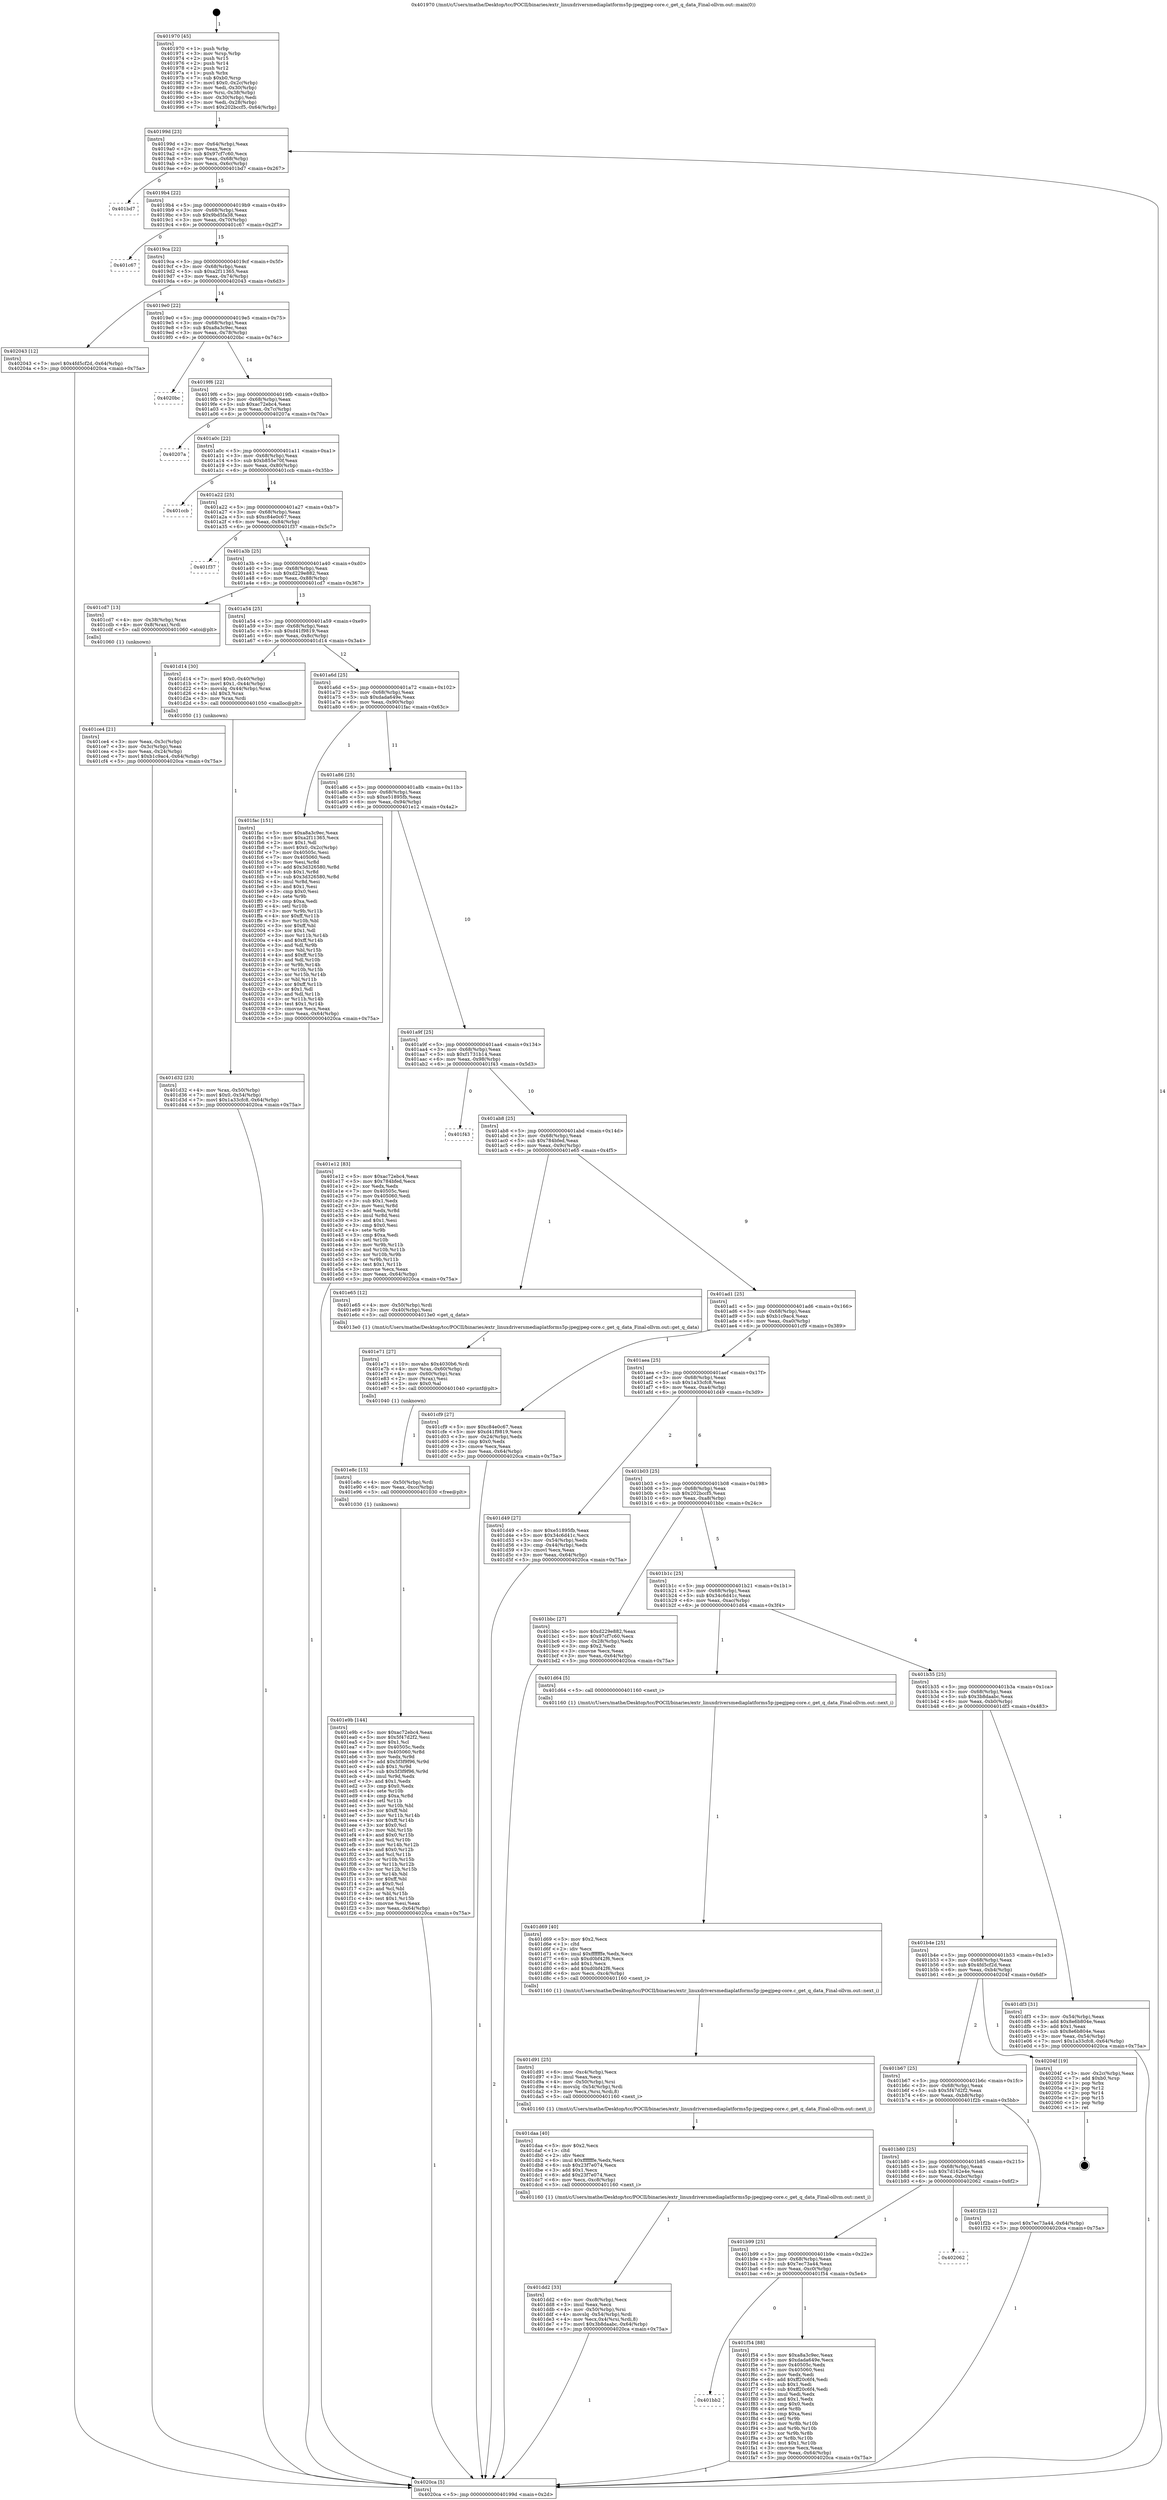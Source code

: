 digraph "0x401970" {
  label = "0x401970 (/mnt/c/Users/mathe/Desktop/tcc/POCII/binaries/extr_linuxdriversmediaplatforms5p-jpegjpeg-core.c_get_q_data_Final-ollvm.out::main(0))"
  labelloc = "t"
  node[shape=record]

  Entry [label="",width=0.3,height=0.3,shape=circle,fillcolor=black,style=filled]
  "0x40199d" [label="{
     0x40199d [23]\l
     | [instrs]\l
     &nbsp;&nbsp;0x40199d \<+3\>: mov -0x64(%rbp),%eax\l
     &nbsp;&nbsp;0x4019a0 \<+2\>: mov %eax,%ecx\l
     &nbsp;&nbsp;0x4019a2 \<+6\>: sub $0x97cf7c60,%ecx\l
     &nbsp;&nbsp;0x4019a8 \<+3\>: mov %eax,-0x68(%rbp)\l
     &nbsp;&nbsp;0x4019ab \<+3\>: mov %ecx,-0x6c(%rbp)\l
     &nbsp;&nbsp;0x4019ae \<+6\>: je 0000000000401bd7 \<main+0x267\>\l
  }"]
  "0x401bd7" [label="{
     0x401bd7\l
  }", style=dashed]
  "0x4019b4" [label="{
     0x4019b4 [22]\l
     | [instrs]\l
     &nbsp;&nbsp;0x4019b4 \<+5\>: jmp 00000000004019b9 \<main+0x49\>\l
     &nbsp;&nbsp;0x4019b9 \<+3\>: mov -0x68(%rbp),%eax\l
     &nbsp;&nbsp;0x4019bc \<+5\>: sub $0x9bd5fa38,%eax\l
     &nbsp;&nbsp;0x4019c1 \<+3\>: mov %eax,-0x70(%rbp)\l
     &nbsp;&nbsp;0x4019c4 \<+6\>: je 0000000000401c67 \<main+0x2f7\>\l
  }"]
  Exit [label="",width=0.3,height=0.3,shape=circle,fillcolor=black,style=filled,peripheries=2]
  "0x401c67" [label="{
     0x401c67\l
  }", style=dashed]
  "0x4019ca" [label="{
     0x4019ca [22]\l
     | [instrs]\l
     &nbsp;&nbsp;0x4019ca \<+5\>: jmp 00000000004019cf \<main+0x5f\>\l
     &nbsp;&nbsp;0x4019cf \<+3\>: mov -0x68(%rbp),%eax\l
     &nbsp;&nbsp;0x4019d2 \<+5\>: sub $0xa2f11365,%eax\l
     &nbsp;&nbsp;0x4019d7 \<+3\>: mov %eax,-0x74(%rbp)\l
     &nbsp;&nbsp;0x4019da \<+6\>: je 0000000000402043 \<main+0x6d3\>\l
  }"]
  "0x401bb2" [label="{
     0x401bb2\l
  }", style=dashed]
  "0x402043" [label="{
     0x402043 [12]\l
     | [instrs]\l
     &nbsp;&nbsp;0x402043 \<+7\>: movl $0x4fd5cf2d,-0x64(%rbp)\l
     &nbsp;&nbsp;0x40204a \<+5\>: jmp 00000000004020ca \<main+0x75a\>\l
  }"]
  "0x4019e0" [label="{
     0x4019e0 [22]\l
     | [instrs]\l
     &nbsp;&nbsp;0x4019e0 \<+5\>: jmp 00000000004019e5 \<main+0x75\>\l
     &nbsp;&nbsp;0x4019e5 \<+3\>: mov -0x68(%rbp),%eax\l
     &nbsp;&nbsp;0x4019e8 \<+5\>: sub $0xa8a3c9ec,%eax\l
     &nbsp;&nbsp;0x4019ed \<+3\>: mov %eax,-0x78(%rbp)\l
     &nbsp;&nbsp;0x4019f0 \<+6\>: je 00000000004020bc \<main+0x74c\>\l
  }"]
  "0x401f54" [label="{
     0x401f54 [88]\l
     | [instrs]\l
     &nbsp;&nbsp;0x401f54 \<+5\>: mov $0xa8a3c9ec,%eax\l
     &nbsp;&nbsp;0x401f59 \<+5\>: mov $0xdada649e,%ecx\l
     &nbsp;&nbsp;0x401f5e \<+7\>: mov 0x40505c,%edx\l
     &nbsp;&nbsp;0x401f65 \<+7\>: mov 0x405060,%esi\l
     &nbsp;&nbsp;0x401f6c \<+2\>: mov %edx,%edi\l
     &nbsp;&nbsp;0x401f6e \<+6\>: add $0xff20c6f4,%edi\l
     &nbsp;&nbsp;0x401f74 \<+3\>: sub $0x1,%edi\l
     &nbsp;&nbsp;0x401f77 \<+6\>: sub $0xff20c6f4,%edi\l
     &nbsp;&nbsp;0x401f7d \<+3\>: imul %edi,%edx\l
     &nbsp;&nbsp;0x401f80 \<+3\>: and $0x1,%edx\l
     &nbsp;&nbsp;0x401f83 \<+3\>: cmp $0x0,%edx\l
     &nbsp;&nbsp;0x401f86 \<+4\>: sete %r8b\l
     &nbsp;&nbsp;0x401f8a \<+3\>: cmp $0xa,%esi\l
     &nbsp;&nbsp;0x401f8d \<+4\>: setl %r9b\l
     &nbsp;&nbsp;0x401f91 \<+3\>: mov %r8b,%r10b\l
     &nbsp;&nbsp;0x401f94 \<+3\>: and %r9b,%r10b\l
     &nbsp;&nbsp;0x401f97 \<+3\>: xor %r9b,%r8b\l
     &nbsp;&nbsp;0x401f9a \<+3\>: or %r8b,%r10b\l
     &nbsp;&nbsp;0x401f9d \<+4\>: test $0x1,%r10b\l
     &nbsp;&nbsp;0x401fa1 \<+3\>: cmovne %ecx,%eax\l
     &nbsp;&nbsp;0x401fa4 \<+3\>: mov %eax,-0x64(%rbp)\l
     &nbsp;&nbsp;0x401fa7 \<+5\>: jmp 00000000004020ca \<main+0x75a\>\l
  }"]
  "0x4020bc" [label="{
     0x4020bc\l
  }", style=dashed]
  "0x4019f6" [label="{
     0x4019f6 [22]\l
     | [instrs]\l
     &nbsp;&nbsp;0x4019f6 \<+5\>: jmp 00000000004019fb \<main+0x8b\>\l
     &nbsp;&nbsp;0x4019fb \<+3\>: mov -0x68(%rbp),%eax\l
     &nbsp;&nbsp;0x4019fe \<+5\>: sub $0xac72ebc4,%eax\l
     &nbsp;&nbsp;0x401a03 \<+3\>: mov %eax,-0x7c(%rbp)\l
     &nbsp;&nbsp;0x401a06 \<+6\>: je 000000000040207a \<main+0x70a\>\l
  }"]
  "0x401b99" [label="{
     0x401b99 [25]\l
     | [instrs]\l
     &nbsp;&nbsp;0x401b99 \<+5\>: jmp 0000000000401b9e \<main+0x22e\>\l
     &nbsp;&nbsp;0x401b9e \<+3\>: mov -0x68(%rbp),%eax\l
     &nbsp;&nbsp;0x401ba1 \<+5\>: sub $0x7ec73a44,%eax\l
     &nbsp;&nbsp;0x401ba6 \<+6\>: mov %eax,-0xc0(%rbp)\l
     &nbsp;&nbsp;0x401bac \<+6\>: je 0000000000401f54 \<main+0x5e4\>\l
  }"]
  "0x40207a" [label="{
     0x40207a\l
  }", style=dashed]
  "0x401a0c" [label="{
     0x401a0c [22]\l
     | [instrs]\l
     &nbsp;&nbsp;0x401a0c \<+5\>: jmp 0000000000401a11 \<main+0xa1\>\l
     &nbsp;&nbsp;0x401a11 \<+3\>: mov -0x68(%rbp),%eax\l
     &nbsp;&nbsp;0x401a14 \<+5\>: sub $0xb855e70f,%eax\l
     &nbsp;&nbsp;0x401a19 \<+3\>: mov %eax,-0x80(%rbp)\l
     &nbsp;&nbsp;0x401a1c \<+6\>: je 0000000000401ccb \<main+0x35b\>\l
  }"]
  "0x402062" [label="{
     0x402062\l
  }", style=dashed]
  "0x401ccb" [label="{
     0x401ccb\l
  }", style=dashed]
  "0x401a22" [label="{
     0x401a22 [25]\l
     | [instrs]\l
     &nbsp;&nbsp;0x401a22 \<+5\>: jmp 0000000000401a27 \<main+0xb7\>\l
     &nbsp;&nbsp;0x401a27 \<+3\>: mov -0x68(%rbp),%eax\l
     &nbsp;&nbsp;0x401a2a \<+5\>: sub $0xc84e0c67,%eax\l
     &nbsp;&nbsp;0x401a2f \<+6\>: mov %eax,-0x84(%rbp)\l
     &nbsp;&nbsp;0x401a35 \<+6\>: je 0000000000401f37 \<main+0x5c7\>\l
  }"]
  "0x401b80" [label="{
     0x401b80 [25]\l
     | [instrs]\l
     &nbsp;&nbsp;0x401b80 \<+5\>: jmp 0000000000401b85 \<main+0x215\>\l
     &nbsp;&nbsp;0x401b85 \<+3\>: mov -0x68(%rbp),%eax\l
     &nbsp;&nbsp;0x401b88 \<+5\>: sub $0x7d162e4e,%eax\l
     &nbsp;&nbsp;0x401b8d \<+6\>: mov %eax,-0xbc(%rbp)\l
     &nbsp;&nbsp;0x401b93 \<+6\>: je 0000000000402062 \<main+0x6f2\>\l
  }"]
  "0x401f37" [label="{
     0x401f37\l
  }", style=dashed]
  "0x401a3b" [label="{
     0x401a3b [25]\l
     | [instrs]\l
     &nbsp;&nbsp;0x401a3b \<+5\>: jmp 0000000000401a40 \<main+0xd0\>\l
     &nbsp;&nbsp;0x401a40 \<+3\>: mov -0x68(%rbp),%eax\l
     &nbsp;&nbsp;0x401a43 \<+5\>: sub $0xd229e882,%eax\l
     &nbsp;&nbsp;0x401a48 \<+6\>: mov %eax,-0x88(%rbp)\l
     &nbsp;&nbsp;0x401a4e \<+6\>: je 0000000000401cd7 \<main+0x367\>\l
  }"]
  "0x401f2b" [label="{
     0x401f2b [12]\l
     | [instrs]\l
     &nbsp;&nbsp;0x401f2b \<+7\>: movl $0x7ec73a44,-0x64(%rbp)\l
     &nbsp;&nbsp;0x401f32 \<+5\>: jmp 00000000004020ca \<main+0x75a\>\l
  }"]
  "0x401cd7" [label="{
     0x401cd7 [13]\l
     | [instrs]\l
     &nbsp;&nbsp;0x401cd7 \<+4\>: mov -0x38(%rbp),%rax\l
     &nbsp;&nbsp;0x401cdb \<+4\>: mov 0x8(%rax),%rdi\l
     &nbsp;&nbsp;0x401cdf \<+5\>: call 0000000000401060 \<atoi@plt\>\l
     | [calls]\l
     &nbsp;&nbsp;0x401060 \{1\} (unknown)\l
  }"]
  "0x401a54" [label="{
     0x401a54 [25]\l
     | [instrs]\l
     &nbsp;&nbsp;0x401a54 \<+5\>: jmp 0000000000401a59 \<main+0xe9\>\l
     &nbsp;&nbsp;0x401a59 \<+3\>: mov -0x68(%rbp),%eax\l
     &nbsp;&nbsp;0x401a5c \<+5\>: sub $0xd41f9819,%eax\l
     &nbsp;&nbsp;0x401a61 \<+6\>: mov %eax,-0x8c(%rbp)\l
     &nbsp;&nbsp;0x401a67 \<+6\>: je 0000000000401d14 \<main+0x3a4\>\l
  }"]
  "0x401b67" [label="{
     0x401b67 [25]\l
     | [instrs]\l
     &nbsp;&nbsp;0x401b67 \<+5\>: jmp 0000000000401b6c \<main+0x1fc\>\l
     &nbsp;&nbsp;0x401b6c \<+3\>: mov -0x68(%rbp),%eax\l
     &nbsp;&nbsp;0x401b6f \<+5\>: sub $0x5f47d2f2,%eax\l
     &nbsp;&nbsp;0x401b74 \<+6\>: mov %eax,-0xb8(%rbp)\l
     &nbsp;&nbsp;0x401b7a \<+6\>: je 0000000000401f2b \<main+0x5bb\>\l
  }"]
  "0x401d14" [label="{
     0x401d14 [30]\l
     | [instrs]\l
     &nbsp;&nbsp;0x401d14 \<+7\>: movl $0x0,-0x40(%rbp)\l
     &nbsp;&nbsp;0x401d1b \<+7\>: movl $0x1,-0x44(%rbp)\l
     &nbsp;&nbsp;0x401d22 \<+4\>: movslq -0x44(%rbp),%rax\l
     &nbsp;&nbsp;0x401d26 \<+4\>: shl $0x3,%rax\l
     &nbsp;&nbsp;0x401d2a \<+3\>: mov %rax,%rdi\l
     &nbsp;&nbsp;0x401d2d \<+5\>: call 0000000000401050 \<malloc@plt\>\l
     | [calls]\l
     &nbsp;&nbsp;0x401050 \{1\} (unknown)\l
  }"]
  "0x401a6d" [label="{
     0x401a6d [25]\l
     | [instrs]\l
     &nbsp;&nbsp;0x401a6d \<+5\>: jmp 0000000000401a72 \<main+0x102\>\l
     &nbsp;&nbsp;0x401a72 \<+3\>: mov -0x68(%rbp),%eax\l
     &nbsp;&nbsp;0x401a75 \<+5\>: sub $0xdada649e,%eax\l
     &nbsp;&nbsp;0x401a7a \<+6\>: mov %eax,-0x90(%rbp)\l
     &nbsp;&nbsp;0x401a80 \<+6\>: je 0000000000401fac \<main+0x63c\>\l
  }"]
  "0x40204f" [label="{
     0x40204f [19]\l
     | [instrs]\l
     &nbsp;&nbsp;0x40204f \<+3\>: mov -0x2c(%rbp),%eax\l
     &nbsp;&nbsp;0x402052 \<+7\>: add $0xb0,%rsp\l
     &nbsp;&nbsp;0x402059 \<+1\>: pop %rbx\l
     &nbsp;&nbsp;0x40205a \<+2\>: pop %r12\l
     &nbsp;&nbsp;0x40205c \<+2\>: pop %r14\l
     &nbsp;&nbsp;0x40205e \<+2\>: pop %r15\l
     &nbsp;&nbsp;0x402060 \<+1\>: pop %rbp\l
     &nbsp;&nbsp;0x402061 \<+1\>: ret\l
  }"]
  "0x401fac" [label="{
     0x401fac [151]\l
     | [instrs]\l
     &nbsp;&nbsp;0x401fac \<+5\>: mov $0xa8a3c9ec,%eax\l
     &nbsp;&nbsp;0x401fb1 \<+5\>: mov $0xa2f11365,%ecx\l
     &nbsp;&nbsp;0x401fb6 \<+2\>: mov $0x1,%dl\l
     &nbsp;&nbsp;0x401fb8 \<+7\>: movl $0x0,-0x2c(%rbp)\l
     &nbsp;&nbsp;0x401fbf \<+7\>: mov 0x40505c,%esi\l
     &nbsp;&nbsp;0x401fc6 \<+7\>: mov 0x405060,%edi\l
     &nbsp;&nbsp;0x401fcd \<+3\>: mov %esi,%r8d\l
     &nbsp;&nbsp;0x401fd0 \<+7\>: add $0x3d326580,%r8d\l
     &nbsp;&nbsp;0x401fd7 \<+4\>: sub $0x1,%r8d\l
     &nbsp;&nbsp;0x401fdb \<+7\>: sub $0x3d326580,%r8d\l
     &nbsp;&nbsp;0x401fe2 \<+4\>: imul %r8d,%esi\l
     &nbsp;&nbsp;0x401fe6 \<+3\>: and $0x1,%esi\l
     &nbsp;&nbsp;0x401fe9 \<+3\>: cmp $0x0,%esi\l
     &nbsp;&nbsp;0x401fec \<+4\>: sete %r9b\l
     &nbsp;&nbsp;0x401ff0 \<+3\>: cmp $0xa,%edi\l
     &nbsp;&nbsp;0x401ff3 \<+4\>: setl %r10b\l
     &nbsp;&nbsp;0x401ff7 \<+3\>: mov %r9b,%r11b\l
     &nbsp;&nbsp;0x401ffa \<+4\>: xor $0xff,%r11b\l
     &nbsp;&nbsp;0x401ffe \<+3\>: mov %r10b,%bl\l
     &nbsp;&nbsp;0x402001 \<+3\>: xor $0xff,%bl\l
     &nbsp;&nbsp;0x402004 \<+3\>: xor $0x1,%dl\l
     &nbsp;&nbsp;0x402007 \<+3\>: mov %r11b,%r14b\l
     &nbsp;&nbsp;0x40200a \<+4\>: and $0xff,%r14b\l
     &nbsp;&nbsp;0x40200e \<+3\>: and %dl,%r9b\l
     &nbsp;&nbsp;0x402011 \<+3\>: mov %bl,%r15b\l
     &nbsp;&nbsp;0x402014 \<+4\>: and $0xff,%r15b\l
     &nbsp;&nbsp;0x402018 \<+3\>: and %dl,%r10b\l
     &nbsp;&nbsp;0x40201b \<+3\>: or %r9b,%r14b\l
     &nbsp;&nbsp;0x40201e \<+3\>: or %r10b,%r15b\l
     &nbsp;&nbsp;0x402021 \<+3\>: xor %r15b,%r14b\l
     &nbsp;&nbsp;0x402024 \<+3\>: or %bl,%r11b\l
     &nbsp;&nbsp;0x402027 \<+4\>: xor $0xff,%r11b\l
     &nbsp;&nbsp;0x40202b \<+3\>: or $0x1,%dl\l
     &nbsp;&nbsp;0x40202e \<+3\>: and %dl,%r11b\l
     &nbsp;&nbsp;0x402031 \<+3\>: or %r11b,%r14b\l
     &nbsp;&nbsp;0x402034 \<+4\>: test $0x1,%r14b\l
     &nbsp;&nbsp;0x402038 \<+3\>: cmovne %ecx,%eax\l
     &nbsp;&nbsp;0x40203b \<+3\>: mov %eax,-0x64(%rbp)\l
     &nbsp;&nbsp;0x40203e \<+5\>: jmp 00000000004020ca \<main+0x75a\>\l
  }"]
  "0x401a86" [label="{
     0x401a86 [25]\l
     | [instrs]\l
     &nbsp;&nbsp;0x401a86 \<+5\>: jmp 0000000000401a8b \<main+0x11b\>\l
     &nbsp;&nbsp;0x401a8b \<+3\>: mov -0x68(%rbp),%eax\l
     &nbsp;&nbsp;0x401a8e \<+5\>: sub $0xe51895fb,%eax\l
     &nbsp;&nbsp;0x401a93 \<+6\>: mov %eax,-0x94(%rbp)\l
     &nbsp;&nbsp;0x401a99 \<+6\>: je 0000000000401e12 \<main+0x4a2\>\l
  }"]
  "0x401e9b" [label="{
     0x401e9b [144]\l
     | [instrs]\l
     &nbsp;&nbsp;0x401e9b \<+5\>: mov $0xac72ebc4,%eax\l
     &nbsp;&nbsp;0x401ea0 \<+5\>: mov $0x5f47d2f2,%esi\l
     &nbsp;&nbsp;0x401ea5 \<+2\>: mov $0x1,%cl\l
     &nbsp;&nbsp;0x401ea7 \<+7\>: mov 0x40505c,%edx\l
     &nbsp;&nbsp;0x401eae \<+8\>: mov 0x405060,%r8d\l
     &nbsp;&nbsp;0x401eb6 \<+3\>: mov %edx,%r9d\l
     &nbsp;&nbsp;0x401eb9 \<+7\>: add $0x5f3f9f96,%r9d\l
     &nbsp;&nbsp;0x401ec0 \<+4\>: sub $0x1,%r9d\l
     &nbsp;&nbsp;0x401ec4 \<+7\>: sub $0x5f3f9f96,%r9d\l
     &nbsp;&nbsp;0x401ecb \<+4\>: imul %r9d,%edx\l
     &nbsp;&nbsp;0x401ecf \<+3\>: and $0x1,%edx\l
     &nbsp;&nbsp;0x401ed2 \<+3\>: cmp $0x0,%edx\l
     &nbsp;&nbsp;0x401ed5 \<+4\>: sete %r10b\l
     &nbsp;&nbsp;0x401ed9 \<+4\>: cmp $0xa,%r8d\l
     &nbsp;&nbsp;0x401edd \<+4\>: setl %r11b\l
     &nbsp;&nbsp;0x401ee1 \<+3\>: mov %r10b,%bl\l
     &nbsp;&nbsp;0x401ee4 \<+3\>: xor $0xff,%bl\l
     &nbsp;&nbsp;0x401ee7 \<+3\>: mov %r11b,%r14b\l
     &nbsp;&nbsp;0x401eea \<+4\>: xor $0xff,%r14b\l
     &nbsp;&nbsp;0x401eee \<+3\>: xor $0x0,%cl\l
     &nbsp;&nbsp;0x401ef1 \<+3\>: mov %bl,%r15b\l
     &nbsp;&nbsp;0x401ef4 \<+4\>: and $0x0,%r15b\l
     &nbsp;&nbsp;0x401ef8 \<+3\>: and %cl,%r10b\l
     &nbsp;&nbsp;0x401efb \<+3\>: mov %r14b,%r12b\l
     &nbsp;&nbsp;0x401efe \<+4\>: and $0x0,%r12b\l
     &nbsp;&nbsp;0x401f02 \<+3\>: and %cl,%r11b\l
     &nbsp;&nbsp;0x401f05 \<+3\>: or %r10b,%r15b\l
     &nbsp;&nbsp;0x401f08 \<+3\>: or %r11b,%r12b\l
     &nbsp;&nbsp;0x401f0b \<+3\>: xor %r12b,%r15b\l
     &nbsp;&nbsp;0x401f0e \<+3\>: or %r14b,%bl\l
     &nbsp;&nbsp;0x401f11 \<+3\>: xor $0xff,%bl\l
     &nbsp;&nbsp;0x401f14 \<+3\>: or $0x0,%cl\l
     &nbsp;&nbsp;0x401f17 \<+2\>: and %cl,%bl\l
     &nbsp;&nbsp;0x401f19 \<+3\>: or %bl,%r15b\l
     &nbsp;&nbsp;0x401f1c \<+4\>: test $0x1,%r15b\l
     &nbsp;&nbsp;0x401f20 \<+3\>: cmovne %esi,%eax\l
     &nbsp;&nbsp;0x401f23 \<+3\>: mov %eax,-0x64(%rbp)\l
     &nbsp;&nbsp;0x401f26 \<+5\>: jmp 00000000004020ca \<main+0x75a\>\l
  }"]
  "0x401e12" [label="{
     0x401e12 [83]\l
     | [instrs]\l
     &nbsp;&nbsp;0x401e12 \<+5\>: mov $0xac72ebc4,%eax\l
     &nbsp;&nbsp;0x401e17 \<+5\>: mov $0x784bfed,%ecx\l
     &nbsp;&nbsp;0x401e1c \<+2\>: xor %edx,%edx\l
     &nbsp;&nbsp;0x401e1e \<+7\>: mov 0x40505c,%esi\l
     &nbsp;&nbsp;0x401e25 \<+7\>: mov 0x405060,%edi\l
     &nbsp;&nbsp;0x401e2c \<+3\>: sub $0x1,%edx\l
     &nbsp;&nbsp;0x401e2f \<+3\>: mov %esi,%r8d\l
     &nbsp;&nbsp;0x401e32 \<+3\>: add %edx,%r8d\l
     &nbsp;&nbsp;0x401e35 \<+4\>: imul %r8d,%esi\l
     &nbsp;&nbsp;0x401e39 \<+3\>: and $0x1,%esi\l
     &nbsp;&nbsp;0x401e3c \<+3\>: cmp $0x0,%esi\l
     &nbsp;&nbsp;0x401e3f \<+4\>: sete %r9b\l
     &nbsp;&nbsp;0x401e43 \<+3\>: cmp $0xa,%edi\l
     &nbsp;&nbsp;0x401e46 \<+4\>: setl %r10b\l
     &nbsp;&nbsp;0x401e4a \<+3\>: mov %r9b,%r11b\l
     &nbsp;&nbsp;0x401e4d \<+3\>: and %r10b,%r11b\l
     &nbsp;&nbsp;0x401e50 \<+3\>: xor %r10b,%r9b\l
     &nbsp;&nbsp;0x401e53 \<+3\>: or %r9b,%r11b\l
     &nbsp;&nbsp;0x401e56 \<+4\>: test $0x1,%r11b\l
     &nbsp;&nbsp;0x401e5a \<+3\>: cmovne %ecx,%eax\l
     &nbsp;&nbsp;0x401e5d \<+3\>: mov %eax,-0x64(%rbp)\l
     &nbsp;&nbsp;0x401e60 \<+5\>: jmp 00000000004020ca \<main+0x75a\>\l
  }"]
  "0x401a9f" [label="{
     0x401a9f [25]\l
     | [instrs]\l
     &nbsp;&nbsp;0x401a9f \<+5\>: jmp 0000000000401aa4 \<main+0x134\>\l
     &nbsp;&nbsp;0x401aa4 \<+3\>: mov -0x68(%rbp),%eax\l
     &nbsp;&nbsp;0x401aa7 \<+5\>: sub $0xf1731b14,%eax\l
     &nbsp;&nbsp;0x401aac \<+6\>: mov %eax,-0x98(%rbp)\l
     &nbsp;&nbsp;0x401ab2 \<+6\>: je 0000000000401f43 \<main+0x5d3\>\l
  }"]
  "0x401e8c" [label="{
     0x401e8c [15]\l
     | [instrs]\l
     &nbsp;&nbsp;0x401e8c \<+4\>: mov -0x50(%rbp),%rdi\l
     &nbsp;&nbsp;0x401e90 \<+6\>: mov %eax,-0xcc(%rbp)\l
     &nbsp;&nbsp;0x401e96 \<+5\>: call 0000000000401030 \<free@plt\>\l
     | [calls]\l
     &nbsp;&nbsp;0x401030 \{1\} (unknown)\l
  }"]
  "0x401f43" [label="{
     0x401f43\l
  }", style=dashed]
  "0x401ab8" [label="{
     0x401ab8 [25]\l
     | [instrs]\l
     &nbsp;&nbsp;0x401ab8 \<+5\>: jmp 0000000000401abd \<main+0x14d\>\l
     &nbsp;&nbsp;0x401abd \<+3\>: mov -0x68(%rbp),%eax\l
     &nbsp;&nbsp;0x401ac0 \<+5\>: sub $0x784bfed,%eax\l
     &nbsp;&nbsp;0x401ac5 \<+6\>: mov %eax,-0x9c(%rbp)\l
     &nbsp;&nbsp;0x401acb \<+6\>: je 0000000000401e65 \<main+0x4f5\>\l
  }"]
  "0x401e71" [label="{
     0x401e71 [27]\l
     | [instrs]\l
     &nbsp;&nbsp;0x401e71 \<+10\>: movabs $0x4030b6,%rdi\l
     &nbsp;&nbsp;0x401e7b \<+4\>: mov %rax,-0x60(%rbp)\l
     &nbsp;&nbsp;0x401e7f \<+4\>: mov -0x60(%rbp),%rax\l
     &nbsp;&nbsp;0x401e83 \<+2\>: mov (%rax),%esi\l
     &nbsp;&nbsp;0x401e85 \<+2\>: mov $0x0,%al\l
     &nbsp;&nbsp;0x401e87 \<+5\>: call 0000000000401040 \<printf@plt\>\l
     | [calls]\l
     &nbsp;&nbsp;0x401040 \{1\} (unknown)\l
  }"]
  "0x401e65" [label="{
     0x401e65 [12]\l
     | [instrs]\l
     &nbsp;&nbsp;0x401e65 \<+4\>: mov -0x50(%rbp),%rdi\l
     &nbsp;&nbsp;0x401e69 \<+3\>: mov -0x40(%rbp),%esi\l
     &nbsp;&nbsp;0x401e6c \<+5\>: call 00000000004013e0 \<get_q_data\>\l
     | [calls]\l
     &nbsp;&nbsp;0x4013e0 \{1\} (/mnt/c/Users/mathe/Desktop/tcc/POCII/binaries/extr_linuxdriversmediaplatforms5p-jpegjpeg-core.c_get_q_data_Final-ollvm.out::get_q_data)\l
  }"]
  "0x401ad1" [label="{
     0x401ad1 [25]\l
     | [instrs]\l
     &nbsp;&nbsp;0x401ad1 \<+5\>: jmp 0000000000401ad6 \<main+0x166\>\l
     &nbsp;&nbsp;0x401ad6 \<+3\>: mov -0x68(%rbp),%eax\l
     &nbsp;&nbsp;0x401ad9 \<+5\>: sub $0xb1c9ac4,%eax\l
     &nbsp;&nbsp;0x401ade \<+6\>: mov %eax,-0xa0(%rbp)\l
     &nbsp;&nbsp;0x401ae4 \<+6\>: je 0000000000401cf9 \<main+0x389\>\l
  }"]
  "0x401b4e" [label="{
     0x401b4e [25]\l
     | [instrs]\l
     &nbsp;&nbsp;0x401b4e \<+5\>: jmp 0000000000401b53 \<main+0x1e3\>\l
     &nbsp;&nbsp;0x401b53 \<+3\>: mov -0x68(%rbp),%eax\l
     &nbsp;&nbsp;0x401b56 \<+5\>: sub $0x4fd5cf2d,%eax\l
     &nbsp;&nbsp;0x401b5b \<+6\>: mov %eax,-0xb4(%rbp)\l
     &nbsp;&nbsp;0x401b61 \<+6\>: je 000000000040204f \<main+0x6df\>\l
  }"]
  "0x401cf9" [label="{
     0x401cf9 [27]\l
     | [instrs]\l
     &nbsp;&nbsp;0x401cf9 \<+5\>: mov $0xc84e0c67,%eax\l
     &nbsp;&nbsp;0x401cfe \<+5\>: mov $0xd41f9819,%ecx\l
     &nbsp;&nbsp;0x401d03 \<+3\>: mov -0x24(%rbp),%edx\l
     &nbsp;&nbsp;0x401d06 \<+3\>: cmp $0x0,%edx\l
     &nbsp;&nbsp;0x401d09 \<+3\>: cmove %ecx,%eax\l
     &nbsp;&nbsp;0x401d0c \<+3\>: mov %eax,-0x64(%rbp)\l
     &nbsp;&nbsp;0x401d0f \<+5\>: jmp 00000000004020ca \<main+0x75a\>\l
  }"]
  "0x401aea" [label="{
     0x401aea [25]\l
     | [instrs]\l
     &nbsp;&nbsp;0x401aea \<+5\>: jmp 0000000000401aef \<main+0x17f\>\l
     &nbsp;&nbsp;0x401aef \<+3\>: mov -0x68(%rbp),%eax\l
     &nbsp;&nbsp;0x401af2 \<+5\>: sub $0x1a33cfc8,%eax\l
     &nbsp;&nbsp;0x401af7 \<+6\>: mov %eax,-0xa4(%rbp)\l
     &nbsp;&nbsp;0x401afd \<+6\>: je 0000000000401d49 \<main+0x3d9\>\l
  }"]
  "0x401df3" [label="{
     0x401df3 [31]\l
     | [instrs]\l
     &nbsp;&nbsp;0x401df3 \<+3\>: mov -0x54(%rbp),%eax\l
     &nbsp;&nbsp;0x401df6 \<+5\>: add $0x8e6b804e,%eax\l
     &nbsp;&nbsp;0x401dfb \<+3\>: add $0x1,%eax\l
     &nbsp;&nbsp;0x401dfe \<+5\>: sub $0x8e6b804e,%eax\l
     &nbsp;&nbsp;0x401e03 \<+3\>: mov %eax,-0x54(%rbp)\l
     &nbsp;&nbsp;0x401e06 \<+7\>: movl $0x1a33cfc8,-0x64(%rbp)\l
     &nbsp;&nbsp;0x401e0d \<+5\>: jmp 00000000004020ca \<main+0x75a\>\l
  }"]
  "0x401d49" [label="{
     0x401d49 [27]\l
     | [instrs]\l
     &nbsp;&nbsp;0x401d49 \<+5\>: mov $0xe51895fb,%eax\l
     &nbsp;&nbsp;0x401d4e \<+5\>: mov $0x34c6d41c,%ecx\l
     &nbsp;&nbsp;0x401d53 \<+3\>: mov -0x54(%rbp),%edx\l
     &nbsp;&nbsp;0x401d56 \<+3\>: cmp -0x44(%rbp),%edx\l
     &nbsp;&nbsp;0x401d59 \<+3\>: cmovl %ecx,%eax\l
     &nbsp;&nbsp;0x401d5c \<+3\>: mov %eax,-0x64(%rbp)\l
     &nbsp;&nbsp;0x401d5f \<+5\>: jmp 00000000004020ca \<main+0x75a\>\l
  }"]
  "0x401b03" [label="{
     0x401b03 [25]\l
     | [instrs]\l
     &nbsp;&nbsp;0x401b03 \<+5\>: jmp 0000000000401b08 \<main+0x198\>\l
     &nbsp;&nbsp;0x401b08 \<+3\>: mov -0x68(%rbp),%eax\l
     &nbsp;&nbsp;0x401b0b \<+5\>: sub $0x202bccf5,%eax\l
     &nbsp;&nbsp;0x401b10 \<+6\>: mov %eax,-0xa8(%rbp)\l
     &nbsp;&nbsp;0x401b16 \<+6\>: je 0000000000401bbc \<main+0x24c\>\l
  }"]
  "0x401dd2" [label="{
     0x401dd2 [33]\l
     | [instrs]\l
     &nbsp;&nbsp;0x401dd2 \<+6\>: mov -0xc8(%rbp),%ecx\l
     &nbsp;&nbsp;0x401dd8 \<+3\>: imul %eax,%ecx\l
     &nbsp;&nbsp;0x401ddb \<+4\>: mov -0x50(%rbp),%rsi\l
     &nbsp;&nbsp;0x401ddf \<+4\>: movslq -0x54(%rbp),%rdi\l
     &nbsp;&nbsp;0x401de3 \<+4\>: mov %ecx,0x4(%rsi,%rdi,8)\l
     &nbsp;&nbsp;0x401de7 \<+7\>: movl $0x3b8daabc,-0x64(%rbp)\l
     &nbsp;&nbsp;0x401dee \<+5\>: jmp 00000000004020ca \<main+0x75a\>\l
  }"]
  "0x401bbc" [label="{
     0x401bbc [27]\l
     | [instrs]\l
     &nbsp;&nbsp;0x401bbc \<+5\>: mov $0xd229e882,%eax\l
     &nbsp;&nbsp;0x401bc1 \<+5\>: mov $0x97cf7c60,%ecx\l
     &nbsp;&nbsp;0x401bc6 \<+3\>: mov -0x28(%rbp),%edx\l
     &nbsp;&nbsp;0x401bc9 \<+3\>: cmp $0x2,%edx\l
     &nbsp;&nbsp;0x401bcc \<+3\>: cmovne %ecx,%eax\l
     &nbsp;&nbsp;0x401bcf \<+3\>: mov %eax,-0x64(%rbp)\l
     &nbsp;&nbsp;0x401bd2 \<+5\>: jmp 00000000004020ca \<main+0x75a\>\l
  }"]
  "0x401b1c" [label="{
     0x401b1c [25]\l
     | [instrs]\l
     &nbsp;&nbsp;0x401b1c \<+5\>: jmp 0000000000401b21 \<main+0x1b1\>\l
     &nbsp;&nbsp;0x401b21 \<+3\>: mov -0x68(%rbp),%eax\l
     &nbsp;&nbsp;0x401b24 \<+5\>: sub $0x34c6d41c,%eax\l
     &nbsp;&nbsp;0x401b29 \<+6\>: mov %eax,-0xac(%rbp)\l
     &nbsp;&nbsp;0x401b2f \<+6\>: je 0000000000401d64 \<main+0x3f4\>\l
  }"]
  "0x4020ca" [label="{
     0x4020ca [5]\l
     | [instrs]\l
     &nbsp;&nbsp;0x4020ca \<+5\>: jmp 000000000040199d \<main+0x2d\>\l
  }"]
  "0x401970" [label="{
     0x401970 [45]\l
     | [instrs]\l
     &nbsp;&nbsp;0x401970 \<+1\>: push %rbp\l
     &nbsp;&nbsp;0x401971 \<+3\>: mov %rsp,%rbp\l
     &nbsp;&nbsp;0x401974 \<+2\>: push %r15\l
     &nbsp;&nbsp;0x401976 \<+2\>: push %r14\l
     &nbsp;&nbsp;0x401978 \<+2\>: push %r12\l
     &nbsp;&nbsp;0x40197a \<+1\>: push %rbx\l
     &nbsp;&nbsp;0x40197b \<+7\>: sub $0xb0,%rsp\l
     &nbsp;&nbsp;0x401982 \<+7\>: movl $0x0,-0x2c(%rbp)\l
     &nbsp;&nbsp;0x401989 \<+3\>: mov %edi,-0x30(%rbp)\l
     &nbsp;&nbsp;0x40198c \<+4\>: mov %rsi,-0x38(%rbp)\l
     &nbsp;&nbsp;0x401990 \<+3\>: mov -0x30(%rbp),%edi\l
     &nbsp;&nbsp;0x401993 \<+3\>: mov %edi,-0x28(%rbp)\l
     &nbsp;&nbsp;0x401996 \<+7\>: movl $0x202bccf5,-0x64(%rbp)\l
  }"]
  "0x401ce4" [label="{
     0x401ce4 [21]\l
     | [instrs]\l
     &nbsp;&nbsp;0x401ce4 \<+3\>: mov %eax,-0x3c(%rbp)\l
     &nbsp;&nbsp;0x401ce7 \<+3\>: mov -0x3c(%rbp),%eax\l
     &nbsp;&nbsp;0x401cea \<+3\>: mov %eax,-0x24(%rbp)\l
     &nbsp;&nbsp;0x401ced \<+7\>: movl $0xb1c9ac4,-0x64(%rbp)\l
     &nbsp;&nbsp;0x401cf4 \<+5\>: jmp 00000000004020ca \<main+0x75a\>\l
  }"]
  "0x401d32" [label="{
     0x401d32 [23]\l
     | [instrs]\l
     &nbsp;&nbsp;0x401d32 \<+4\>: mov %rax,-0x50(%rbp)\l
     &nbsp;&nbsp;0x401d36 \<+7\>: movl $0x0,-0x54(%rbp)\l
     &nbsp;&nbsp;0x401d3d \<+7\>: movl $0x1a33cfc8,-0x64(%rbp)\l
     &nbsp;&nbsp;0x401d44 \<+5\>: jmp 00000000004020ca \<main+0x75a\>\l
  }"]
  "0x401daa" [label="{
     0x401daa [40]\l
     | [instrs]\l
     &nbsp;&nbsp;0x401daa \<+5\>: mov $0x2,%ecx\l
     &nbsp;&nbsp;0x401daf \<+1\>: cltd\l
     &nbsp;&nbsp;0x401db0 \<+2\>: idiv %ecx\l
     &nbsp;&nbsp;0x401db2 \<+6\>: imul $0xfffffffe,%edx,%ecx\l
     &nbsp;&nbsp;0x401db8 \<+6\>: sub $0x23f7e074,%ecx\l
     &nbsp;&nbsp;0x401dbe \<+3\>: add $0x1,%ecx\l
     &nbsp;&nbsp;0x401dc1 \<+6\>: add $0x23f7e074,%ecx\l
     &nbsp;&nbsp;0x401dc7 \<+6\>: mov %ecx,-0xc8(%rbp)\l
     &nbsp;&nbsp;0x401dcd \<+5\>: call 0000000000401160 \<next_i\>\l
     | [calls]\l
     &nbsp;&nbsp;0x401160 \{1\} (/mnt/c/Users/mathe/Desktop/tcc/POCII/binaries/extr_linuxdriversmediaplatforms5p-jpegjpeg-core.c_get_q_data_Final-ollvm.out::next_i)\l
  }"]
  "0x401d64" [label="{
     0x401d64 [5]\l
     | [instrs]\l
     &nbsp;&nbsp;0x401d64 \<+5\>: call 0000000000401160 \<next_i\>\l
     | [calls]\l
     &nbsp;&nbsp;0x401160 \{1\} (/mnt/c/Users/mathe/Desktop/tcc/POCII/binaries/extr_linuxdriversmediaplatforms5p-jpegjpeg-core.c_get_q_data_Final-ollvm.out::next_i)\l
  }"]
  "0x401b35" [label="{
     0x401b35 [25]\l
     | [instrs]\l
     &nbsp;&nbsp;0x401b35 \<+5\>: jmp 0000000000401b3a \<main+0x1ca\>\l
     &nbsp;&nbsp;0x401b3a \<+3\>: mov -0x68(%rbp),%eax\l
     &nbsp;&nbsp;0x401b3d \<+5\>: sub $0x3b8daabc,%eax\l
     &nbsp;&nbsp;0x401b42 \<+6\>: mov %eax,-0xb0(%rbp)\l
     &nbsp;&nbsp;0x401b48 \<+6\>: je 0000000000401df3 \<main+0x483\>\l
  }"]
  "0x401d69" [label="{
     0x401d69 [40]\l
     | [instrs]\l
     &nbsp;&nbsp;0x401d69 \<+5\>: mov $0x2,%ecx\l
     &nbsp;&nbsp;0x401d6e \<+1\>: cltd\l
     &nbsp;&nbsp;0x401d6f \<+2\>: idiv %ecx\l
     &nbsp;&nbsp;0x401d71 \<+6\>: imul $0xfffffffe,%edx,%ecx\l
     &nbsp;&nbsp;0x401d77 \<+6\>: sub $0xd0bf42f6,%ecx\l
     &nbsp;&nbsp;0x401d7d \<+3\>: add $0x1,%ecx\l
     &nbsp;&nbsp;0x401d80 \<+6\>: add $0xd0bf42f6,%ecx\l
     &nbsp;&nbsp;0x401d86 \<+6\>: mov %ecx,-0xc4(%rbp)\l
     &nbsp;&nbsp;0x401d8c \<+5\>: call 0000000000401160 \<next_i\>\l
     | [calls]\l
     &nbsp;&nbsp;0x401160 \{1\} (/mnt/c/Users/mathe/Desktop/tcc/POCII/binaries/extr_linuxdriversmediaplatforms5p-jpegjpeg-core.c_get_q_data_Final-ollvm.out::next_i)\l
  }"]
  "0x401d91" [label="{
     0x401d91 [25]\l
     | [instrs]\l
     &nbsp;&nbsp;0x401d91 \<+6\>: mov -0xc4(%rbp),%ecx\l
     &nbsp;&nbsp;0x401d97 \<+3\>: imul %eax,%ecx\l
     &nbsp;&nbsp;0x401d9a \<+4\>: mov -0x50(%rbp),%rsi\l
     &nbsp;&nbsp;0x401d9e \<+4\>: movslq -0x54(%rbp),%rdi\l
     &nbsp;&nbsp;0x401da2 \<+3\>: mov %ecx,(%rsi,%rdi,8)\l
     &nbsp;&nbsp;0x401da5 \<+5\>: call 0000000000401160 \<next_i\>\l
     | [calls]\l
     &nbsp;&nbsp;0x401160 \{1\} (/mnt/c/Users/mathe/Desktop/tcc/POCII/binaries/extr_linuxdriversmediaplatforms5p-jpegjpeg-core.c_get_q_data_Final-ollvm.out::next_i)\l
  }"]
  Entry -> "0x401970" [label=" 1"]
  "0x40199d" -> "0x401bd7" [label=" 0"]
  "0x40199d" -> "0x4019b4" [label=" 15"]
  "0x40204f" -> Exit [label=" 1"]
  "0x4019b4" -> "0x401c67" [label=" 0"]
  "0x4019b4" -> "0x4019ca" [label=" 15"]
  "0x402043" -> "0x4020ca" [label=" 1"]
  "0x4019ca" -> "0x402043" [label=" 1"]
  "0x4019ca" -> "0x4019e0" [label=" 14"]
  "0x401fac" -> "0x4020ca" [label=" 1"]
  "0x4019e0" -> "0x4020bc" [label=" 0"]
  "0x4019e0" -> "0x4019f6" [label=" 14"]
  "0x401f54" -> "0x4020ca" [label=" 1"]
  "0x4019f6" -> "0x40207a" [label=" 0"]
  "0x4019f6" -> "0x401a0c" [label=" 14"]
  "0x401b99" -> "0x401f54" [label=" 1"]
  "0x401a0c" -> "0x401ccb" [label=" 0"]
  "0x401a0c" -> "0x401a22" [label=" 14"]
  "0x401b99" -> "0x401bb2" [label=" 0"]
  "0x401a22" -> "0x401f37" [label=" 0"]
  "0x401a22" -> "0x401a3b" [label=" 14"]
  "0x401b80" -> "0x402062" [label=" 0"]
  "0x401a3b" -> "0x401cd7" [label=" 1"]
  "0x401a3b" -> "0x401a54" [label=" 13"]
  "0x401b80" -> "0x401b99" [label=" 1"]
  "0x401a54" -> "0x401d14" [label=" 1"]
  "0x401a54" -> "0x401a6d" [label=" 12"]
  "0x401b67" -> "0x401b80" [label=" 1"]
  "0x401a6d" -> "0x401fac" [label=" 1"]
  "0x401a6d" -> "0x401a86" [label=" 11"]
  "0x401b67" -> "0x401f2b" [label=" 1"]
  "0x401a86" -> "0x401e12" [label=" 1"]
  "0x401a86" -> "0x401a9f" [label=" 10"]
  "0x401b4e" -> "0x401b67" [label=" 2"]
  "0x401a9f" -> "0x401f43" [label=" 0"]
  "0x401a9f" -> "0x401ab8" [label=" 10"]
  "0x401b4e" -> "0x40204f" [label=" 1"]
  "0x401ab8" -> "0x401e65" [label=" 1"]
  "0x401ab8" -> "0x401ad1" [label=" 9"]
  "0x401f2b" -> "0x4020ca" [label=" 1"]
  "0x401ad1" -> "0x401cf9" [label=" 1"]
  "0x401ad1" -> "0x401aea" [label=" 8"]
  "0x401e9b" -> "0x4020ca" [label=" 1"]
  "0x401aea" -> "0x401d49" [label=" 2"]
  "0x401aea" -> "0x401b03" [label=" 6"]
  "0x401e8c" -> "0x401e9b" [label=" 1"]
  "0x401b03" -> "0x401bbc" [label=" 1"]
  "0x401b03" -> "0x401b1c" [label=" 5"]
  "0x401bbc" -> "0x4020ca" [label=" 1"]
  "0x401970" -> "0x40199d" [label=" 1"]
  "0x4020ca" -> "0x40199d" [label=" 14"]
  "0x401cd7" -> "0x401ce4" [label=" 1"]
  "0x401ce4" -> "0x4020ca" [label=" 1"]
  "0x401cf9" -> "0x4020ca" [label=" 1"]
  "0x401d14" -> "0x401d32" [label=" 1"]
  "0x401d32" -> "0x4020ca" [label=" 1"]
  "0x401d49" -> "0x4020ca" [label=" 2"]
  "0x401e65" -> "0x401e71" [label=" 1"]
  "0x401b1c" -> "0x401d64" [label=" 1"]
  "0x401b1c" -> "0x401b35" [label=" 4"]
  "0x401d64" -> "0x401d69" [label=" 1"]
  "0x401d69" -> "0x401d91" [label=" 1"]
  "0x401d91" -> "0x401daa" [label=" 1"]
  "0x401daa" -> "0x401dd2" [label=" 1"]
  "0x401dd2" -> "0x4020ca" [label=" 1"]
  "0x401e71" -> "0x401e8c" [label=" 1"]
  "0x401b35" -> "0x401df3" [label=" 1"]
  "0x401b35" -> "0x401b4e" [label=" 3"]
  "0x401df3" -> "0x4020ca" [label=" 1"]
  "0x401e12" -> "0x4020ca" [label=" 1"]
}
